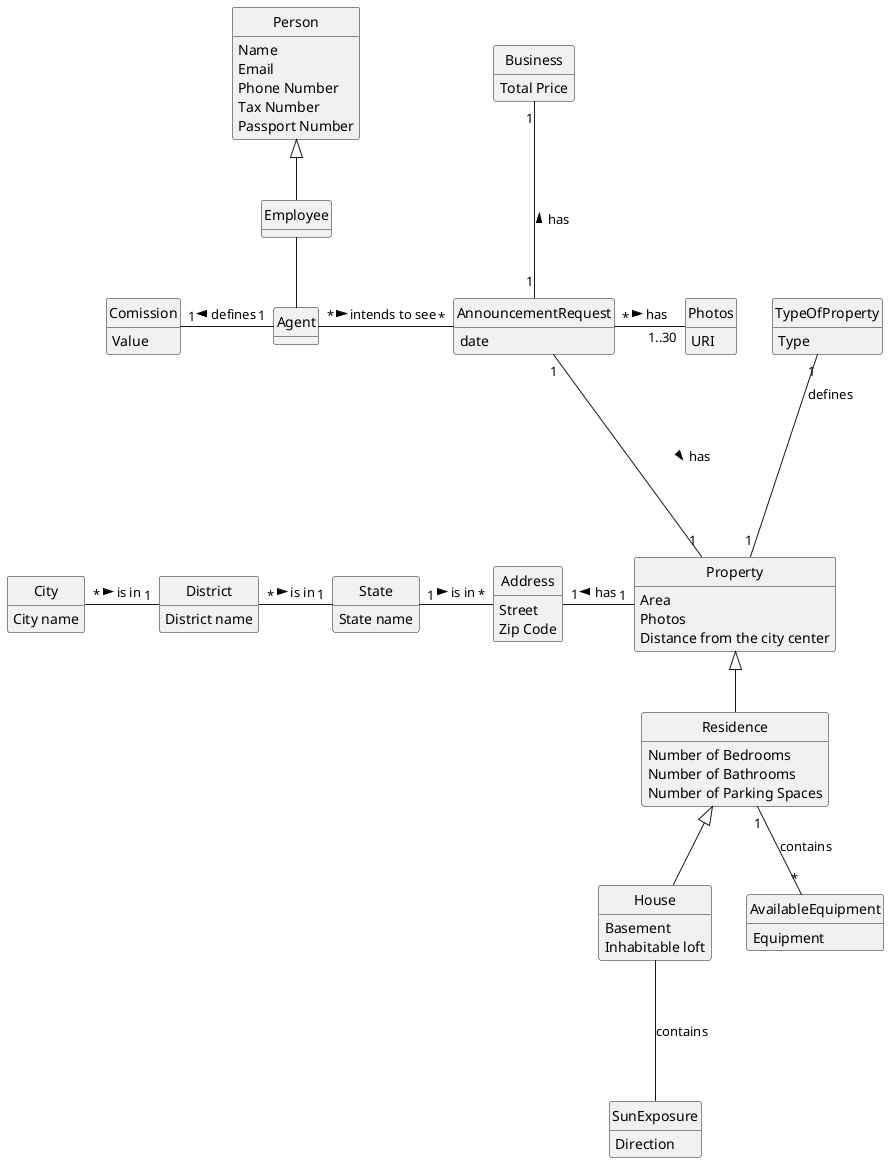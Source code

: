 @startuml

skinparam groupInheritance 2
skinparam monochrome true
skinparam packageStyle rectangle
skinparam shadowing false
skinparam classAttributeIconSize 0
hide circle
hide methods

class Employee{
}

class Person{
Name
Email
Phone Number
Tax Number
Passport Number
}

class Agent{
}

class AnnouncementRequest{
date
}


class Residence {
    Number of Bedrooms
    Number of Bathrooms
    Number of Parking Spaces
}

class Property {
    Area
    Photos
    Distance from the city center
}

class TypeOfProperty{
    Type
}

class Photos {
    URI
}

class House {
    Basement
    Inhabitable loft
}

class SunExposure {
    Direction
}

class AvailableEquipment {
    Equipment
}

class City {
    City name
}

class District {
    District name
}

class State {
    State name
}

class Address {
    Street
    Zip Code
}

class Business {
    Total Price
}

class Comission {
    Value
}



Person <|-- Employee
Employee -- Agent

Agent "*" - "*" AnnouncementRequest:intends to see >

AnnouncementRequest "1" -- "1"Property: has >
TypeOfProperty "1" -- "1" Property:defines\n\n\n\n\n\n\n
Property <|-- Residence
Residence <|-- House
AnnouncementRequest "*" - "1..30" Photos: has >
Residence "1" -- "*" AvailableEquipment : contains
House --- SunExposure:contains

Address "1" -right-- "1" Property: has <
State "1" -left-- "*" District: is in <
District "1" -left-- "*" City: is in <
Address "*" -left-- "1" State: is in <

Business "1" --- "1" AnnouncementRequest: has <

Agent "1" -left "1" Comission: defines >


@enduml